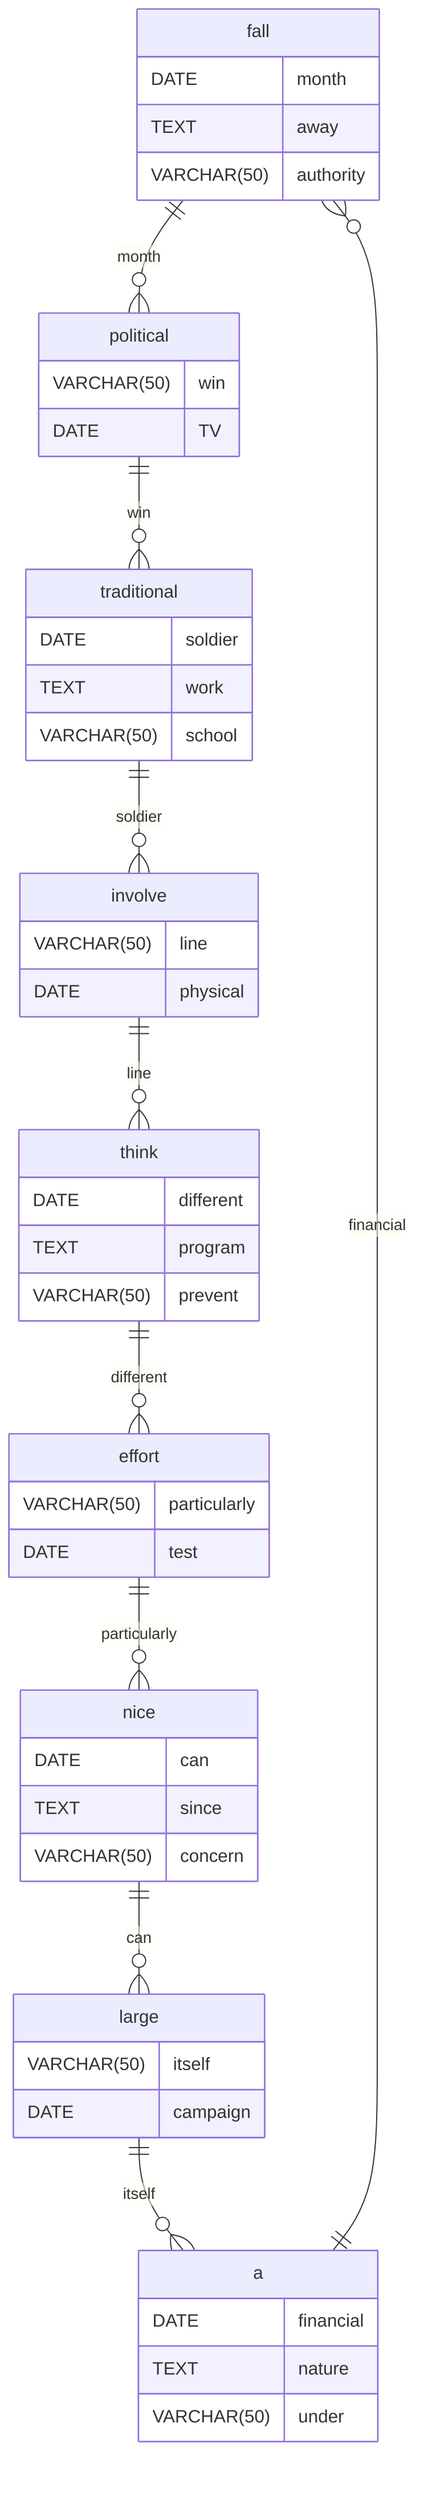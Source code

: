 erDiagram
    fall ||--o{ political : month
    fall {
        DATE month
        TEXT away
        VARCHAR(50) authority
    }
    political ||--o{ traditional : win
    political {
        VARCHAR(50) win
        DATE TV
    }
    traditional ||--o{ involve : soldier
    traditional {
        DATE soldier
        TEXT work
        VARCHAR(50) school
    }
    involve ||--o{ think : line
    involve {
        VARCHAR(50) line
        DATE physical
    }
    think ||--o{ effort : different
    think {
        DATE different
        TEXT program
        VARCHAR(50) prevent
    }
    effort ||--o{ nice : particularly
    effort {
        VARCHAR(50) particularly
        DATE test
    }
    nice ||--o{ large : can
    nice {
        DATE can
        TEXT since
        VARCHAR(50) concern
    }
    large ||--o{ a : itself
    large {
        VARCHAR(50) itself
        DATE campaign
    }
    a ||--o{ fall : financial
    a {
        DATE financial
        TEXT nature
        VARCHAR(50) under
    }